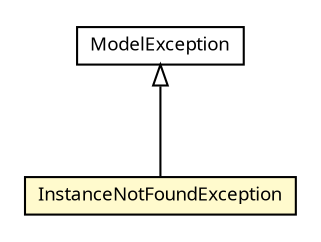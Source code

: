 #!/usr/local/bin/dot
#
# Class diagram 
# Generated by UMLGraph version R5_6 (http://www.umlgraph.org/)
#

digraph G {
	edge [fontname="Trebuchet MS",fontsize=10,labelfontname="Trebuchet MS",labelfontsize=10];
	node [fontname="Trebuchet MS",fontsize=10,shape=plaintext];
	nodesep=0.25;
	ranksep=0.5;
	// se.cambio.cds.util.exceptions.ModelException
	c241548 [label=<<table title="se.cambio.cds.util.exceptions.ModelException" border="0" cellborder="1" cellspacing="0" cellpadding="2" port="p" href="./ModelException.html">
		<tr><td><table border="0" cellspacing="0" cellpadding="1">
<tr><td align="center" balign="center"><font face="Trebuchet MS"> ModelException </font></td></tr>
		</table></td></tr>
		</table>>, URL="./ModelException.html", fontname="Trebuchet MS", fontcolor="black", fontsize=9.0];
	// se.cambio.cds.util.exceptions.InstanceNotFoundException
	c241551 [label=<<table title="se.cambio.cds.util.exceptions.InstanceNotFoundException" border="0" cellborder="1" cellspacing="0" cellpadding="2" port="p" bgcolor="lemonChiffon" href="./InstanceNotFoundException.html">
		<tr><td><table border="0" cellspacing="0" cellpadding="1">
<tr><td align="center" balign="center"><font face="Trebuchet MS"> InstanceNotFoundException </font></td></tr>
		</table></td></tr>
		</table>>, URL="./InstanceNotFoundException.html", fontname="Trebuchet MS", fontcolor="black", fontsize=9.0];
	//se.cambio.cds.util.exceptions.InstanceNotFoundException extends se.cambio.cds.util.exceptions.ModelException
	c241548:p -> c241551:p [dir=back,arrowtail=empty];
}

